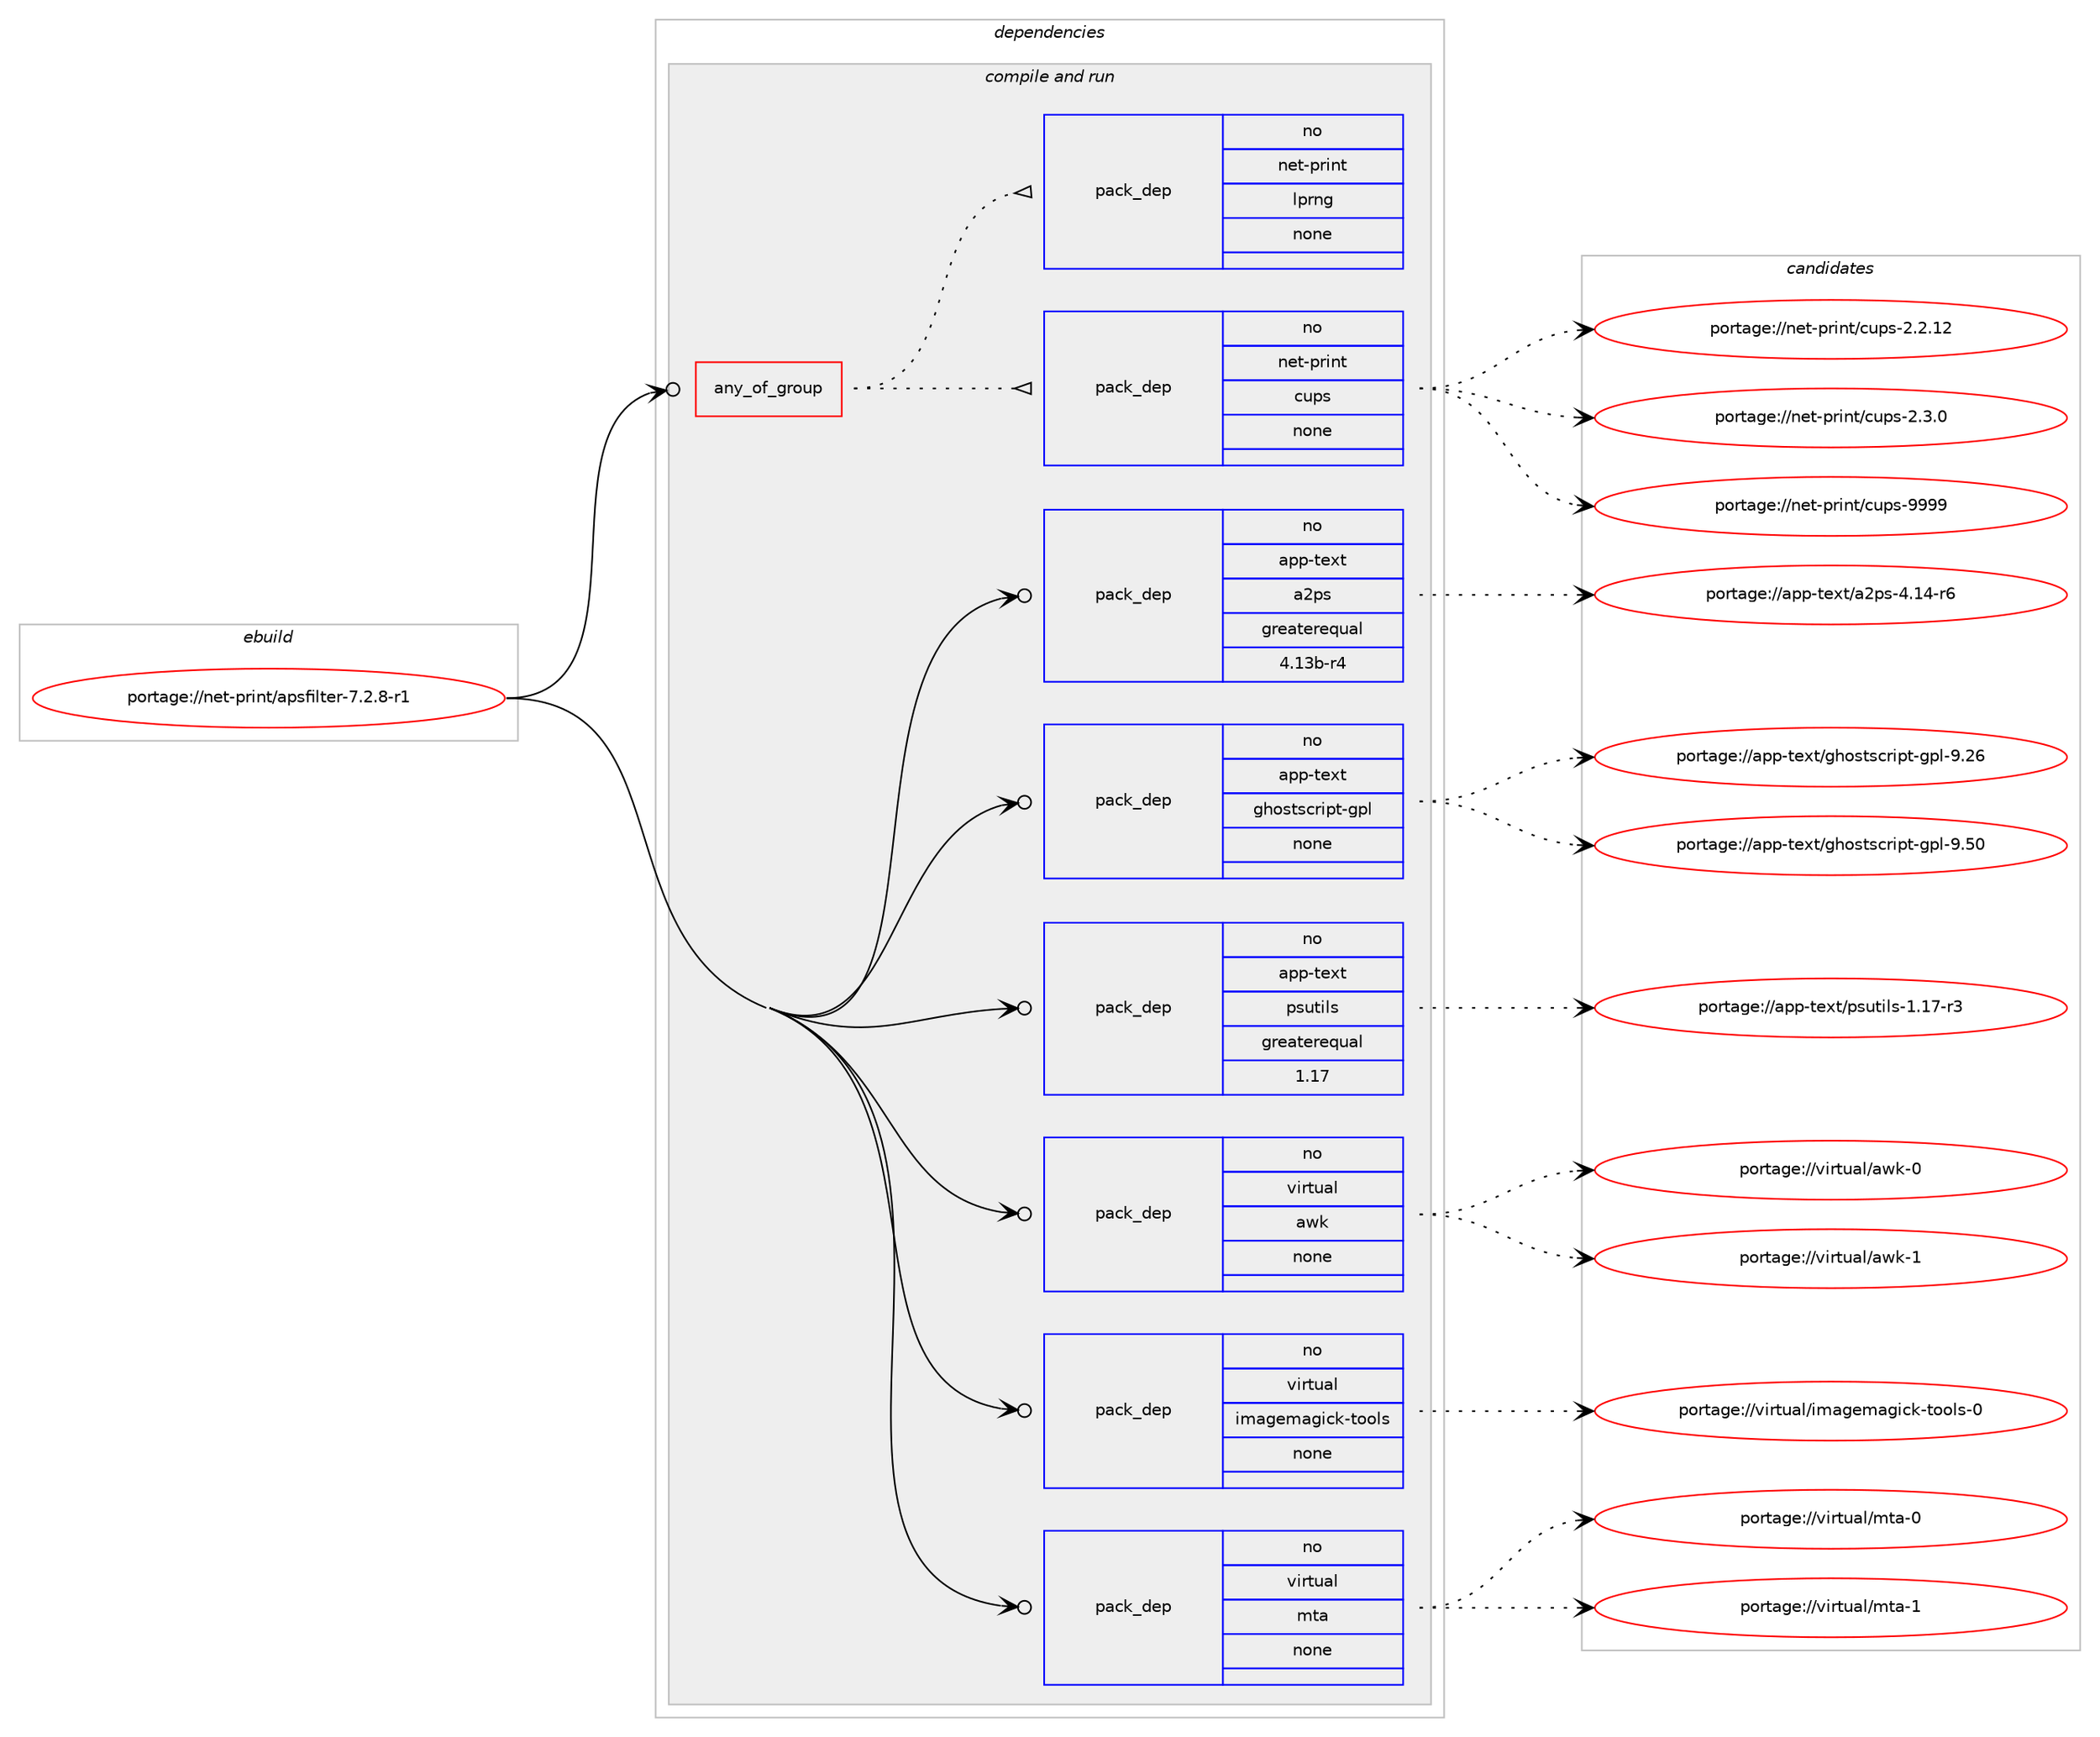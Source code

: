 digraph prolog {

# *************
# Graph options
# *************

newrank=true;
concentrate=true;
compound=true;
graph [rankdir=LR,fontname=Helvetica,fontsize=10,ranksep=1.5];#, ranksep=2.5, nodesep=0.2];
edge  [arrowhead=vee];
node  [fontname=Helvetica,fontsize=10];

# **********
# The ebuild
# **********

subgraph cluster_leftcol {
color=gray;
rank=same;
label=<<i>ebuild</i>>;
id [label="portage://net-print/apsfilter-7.2.8-r1", color=red, width=4, href="../net-print/apsfilter-7.2.8-r1.svg"];
}

# ****************
# The dependencies
# ****************

subgraph cluster_midcol {
color=gray;
label=<<i>dependencies</i>>;
subgraph cluster_compile {
fillcolor="#eeeeee";
style=filled;
label=<<i>compile</i>>;
}
subgraph cluster_compileandrun {
fillcolor="#eeeeee";
style=filled;
label=<<i>compile and run</i>>;
subgraph any6129 {
dependency374040 [label=<<TABLE BORDER="0" CELLBORDER="1" CELLSPACING="0" CELLPADDING="4"><TR><TD CELLPADDING="10">any_of_group</TD></TR></TABLE>>, shape=none, color=red];subgraph pack274254 {
dependency374041 [label=<<TABLE BORDER="0" CELLBORDER="1" CELLSPACING="0" CELLPADDING="4" WIDTH="220"><TR><TD ROWSPAN="6" CELLPADDING="30">pack_dep</TD></TR><TR><TD WIDTH="110">no</TD></TR><TR><TD>net-print</TD></TR><TR><TD>cups</TD></TR><TR><TD>none</TD></TR><TR><TD></TD></TR></TABLE>>, shape=none, color=blue];
}
dependency374040:e -> dependency374041:w [weight=20,style="dotted",arrowhead="oinv"];
subgraph pack274255 {
dependency374042 [label=<<TABLE BORDER="0" CELLBORDER="1" CELLSPACING="0" CELLPADDING="4" WIDTH="220"><TR><TD ROWSPAN="6" CELLPADDING="30">pack_dep</TD></TR><TR><TD WIDTH="110">no</TD></TR><TR><TD>net-print</TD></TR><TR><TD>lprng</TD></TR><TR><TD>none</TD></TR><TR><TD></TD></TR></TABLE>>, shape=none, color=blue];
}
dependency374040:e -> dependency374042:w [weight=20,style="dotted",arrowhead="oinv"];
}
id:e -> dependency374040:w [weight=20,style="solid",arrowhead="odotvee"];
subgraph pack274256 {
dependency374043 [label=<<TABLE BORDER="0" CELLBORDER="1" CELLSPACING="0" CELLPADDING="4" WIDTH="220"><TR><TD ROWSPAN="6" CELLPADDING="30">pack_dep</TD></TR><TR><TD WIDTH="110">no</TD></TR><TR><TD>app-text</TD></TR><TR><TD>a2ps</TD></TR><TR><TD>greaterequal</TD></TR><TR><TD>4.13b-r4</TD></TR></TABLE>>, shape=none, color=blue];
}
id:e -> dependency374043:w [weight=20,style="solid",arrowhead="odotvee"];
subgraph pack274257 {
dependency374044 [label=<<TABLE BORDER="0" CELLBORDER="1" CELLSPACING="0" CELLPADDING="4" WIDTH="220"><TR><TD ROWSPAN="6" CELLPADDING="30">pack_dep</TD></TR><TR><TD WIDTH="110">no</TD></TR><TR><TD>app-text</TD></TR><TR><TD>ghostscript-gpl</TD></TR><TR><TD>none</TD></TR><TR><TD></TD></TR></TABLE>>, shape=none, color=blue];
}
id:e -> dependency374044:w [weight=20,style="solid",arrowhead="odotvee"];
subgraph pack274258 {
dependency374045 [label=<<TABLE BORDER="0" CELLBORDER="1" CELLSPACING="0" CELLPADDING="4" WIDTH="220"><TR><TD ROWSPAN="6" CELLPADDING="30">pack_dep</TD></TR><TR><TD WIDTH="110">no</TD></TR><TR><TD>app-text</TD></TR><TR><TD>psutils</TD></TR><TR><TD>greaterequal</TD></TR><TR><TD>1.17</TD></TR></TABLE>>, shape=none, color=blue];
}
id:e -> dependency374045:w [weight=20,style="solid",arrowhead="odotvee"];
subgraph pack274259 {
dependency374046 [label=<<TABLE BORDER="0" CELLBORDER="1" CELLSPACING="0" CELLPADDING="4" WIDTH="220"><TR><TD ROWSPAN="6" CELLPADDING="30">pack_dep</TD></TR><TR><TD WIDTH="110">no</TD></TR><TR><TD>virtual</TD></TR><TR><TD>awk</TD></TR><TR><TD>none</TD></TR><TR><TD></TD></TR></TABLE>>, shape=none, color=blue];
}
id:e -> dependency374046:w [weight=20,style="solid",arrowhead="odotvee"];
subgraph pack274260 {
dependency374047 [label=<<TABLE BORDER="0" CELLBORDER="1" CELLSPACING="0" CELLPADDING="4" WIDTH="220"><TR><TD ROWSPAN="6" CELLPADDING="30">pack_dep</TD></TR><TR><TD WIDTH="110">no</TD></TR><TR><TD>virtual</TD></TR><TR><TD>imagemagick-tools</TD></TR><TR><TD>none</TD></TR><TR><TD></TD></TR></TABLE>>, shape=none, color=blue];
}
id:e -> dependency374047:w [weight=20,style="solid",arrowhead="odotvee"];
subgraph pack274261 {
dependency374048 [label=<<TABLE BORDER="0" CELLBORDER="1" CELLSPACING="0" CELLPADDING="4" WIDTH="220"><TR><TD ROWSPAN="6" CELLPADDING="30">pack_dep</TD></TR><TR><TD WIDTH="110">no</TD></TR><TR><TD>virtual</TD></TR><TR><TD>mta</TD></TR><TR><TD>none</TD></TR><TR><TD></TD></TR></TABLE>>, shape=none, color=blue];
}
id:e -> dependency374048:w [weight=20,style="solid",arrowhead="odotvee"];
}
subgraph cluster_run {
fillcolor="#eeeeee";
style=filled;
label=<<i>run</i>>;
}
}

# **************
# The candidates
# **************

subgraph cluster_choices {
rank=same;
color=gray;
label=<<i>candidates</i>>;

subgraph choice274254 {
color=black;
nodesep=1;
choiceportage11010111645112114105110116479911711211545504650464950 [label="portage://net-print/cups-2.2.12", color=red, width=4,href="../net-print/cups-2.2.12.svg"];
choiceportage110101116451121141051101164799117112115455046514648 [label="portage://net-print/cups-2.3.0", color=red, width=4,href="../net-print/cups-2.3.0.svg"];
choiceportage1101011164511211410511011647991171121154557575757 [label="portage://net-print/cups-9999", color=red, width=4,href="../net-print/cups-9999.svg"];
dependency374041:e -> choiceportage11010111645112114105110116479911711211545504650464950:w [style=dotted,weight="100"];
dependency374041:e -> choiceportage110101116451121141051101164799117112115455046514648:w [style=dotted,weight="100"];
dependency374041:e -> choiceportage1101011164511211410511011647991171121154557575757:w [style=dotted,weight="100"];
}
subgraph choice274255 {
color=black;
nodesep=1;
}
subgraph choice274256 {
color=black;
nodesep=1;
choiceportage971121124511610112011647975011211545524649524511454 [label="portage://app-text/a2ps-4.14-r6", color=red, width=4,href="../app-text/a2ps-4.14-r6.svg"];
dependency374043:e -> choiceportage971121124511610112011647975011211545524649524511454:w [style=dotted,weight="100"];
}
subgraph choice274257 {
color=black;
nodesep=1;
choiceportage97112112451161011201164710310411111511611599114105112116451031121084557465054 [label="portage://app-text/ghostscript-gpl-9.26", color=red, width=4,href="../app-text/ghostscript-gpl-9.26.svg"];
choiceportage97112112451161011201164710310411111511611599114105112116451031121084557465348 [label="portage://app-text/ghostscript-gpl-9.50", color=red, width=4,href="../app-text/ghostscript-gpl-9.50.svg"];
dependency374044:e -> choiceportage97112112451161011201164710310411111511611599114105112116451031121084557465054:w [style=dotted,weight="100"];
dependency374044:e -> choiceportage97112112451161011201164710310411111511611599114105112116451031121084557465348:w [style=dotted,weight="100"];
}
subgraph choice274258 {
color=black;
nodesep=1;
choiceportage97112112451161011201164711211511711610510811545494649554511451 [label="portage://app-text/psutils-1.17-r3", color=red, width=4,href="../app-text/psutils-1.17-r3.svg"];
dependency374045:e -> choiceportage97112112451161011201164711211511711610510811545494649554511451:w [style=dotted,weight="100"];
}
subgraph choice274259 {
color=black;
nodesep=1;
choiceportage1181051141161179710847971191074548 [label="portage://virtual/awk-0", color=red, width=4,href="../virtual/awk-0.svg"];
choiceportage1181051141161179710847971191074549 [label="portage://virtual/awk-1", color=red, width=4,href="../virtual/awk-1.svg"];
dependency374046:e -> choiceportage1181051141161179710847971191074548:w [style=dotted,weight="100"];
dependency374046:e -> choiceportage1181051141161179710847971191074549:w [style=dotted,weight="100"];
}
subgraph choice274260 {
color=black;
nodesep=1;
choiceportage1181051141161179710847105109971031011099710310599107451161111111081154548 [label="portage://virtual/imagemagick-tools-0", color=red, width=4,href="../virtual/imagemagick-tools-0.svg"];
dependency374047:e -> choiceportage1181051141161179710847105109971031011099710310599107451161111111081154548:w [style=dotted,weight="100"];
}
subgraph choice274261 {
color=black;
nodesep=1;
choiceportage1181051141161179710847109116974548 [label="portage://virtual/mta-0", color=red, width=4,href="../virtual/mta-0.svg"];
choiceportage1181051141161179710847109116974549 [label="portage://virtual/mta-1", color=red, width=4,href="../virtual/mta-1.svg"];
dependency374048:e -> choiceportage1181051141161179710847109116974548:w [style=dotted,weight="100"];
dependency374048:e -> choiceportage1181051141161179710847109116974549:w [style=dotted,weight="100"];
}
}

}
